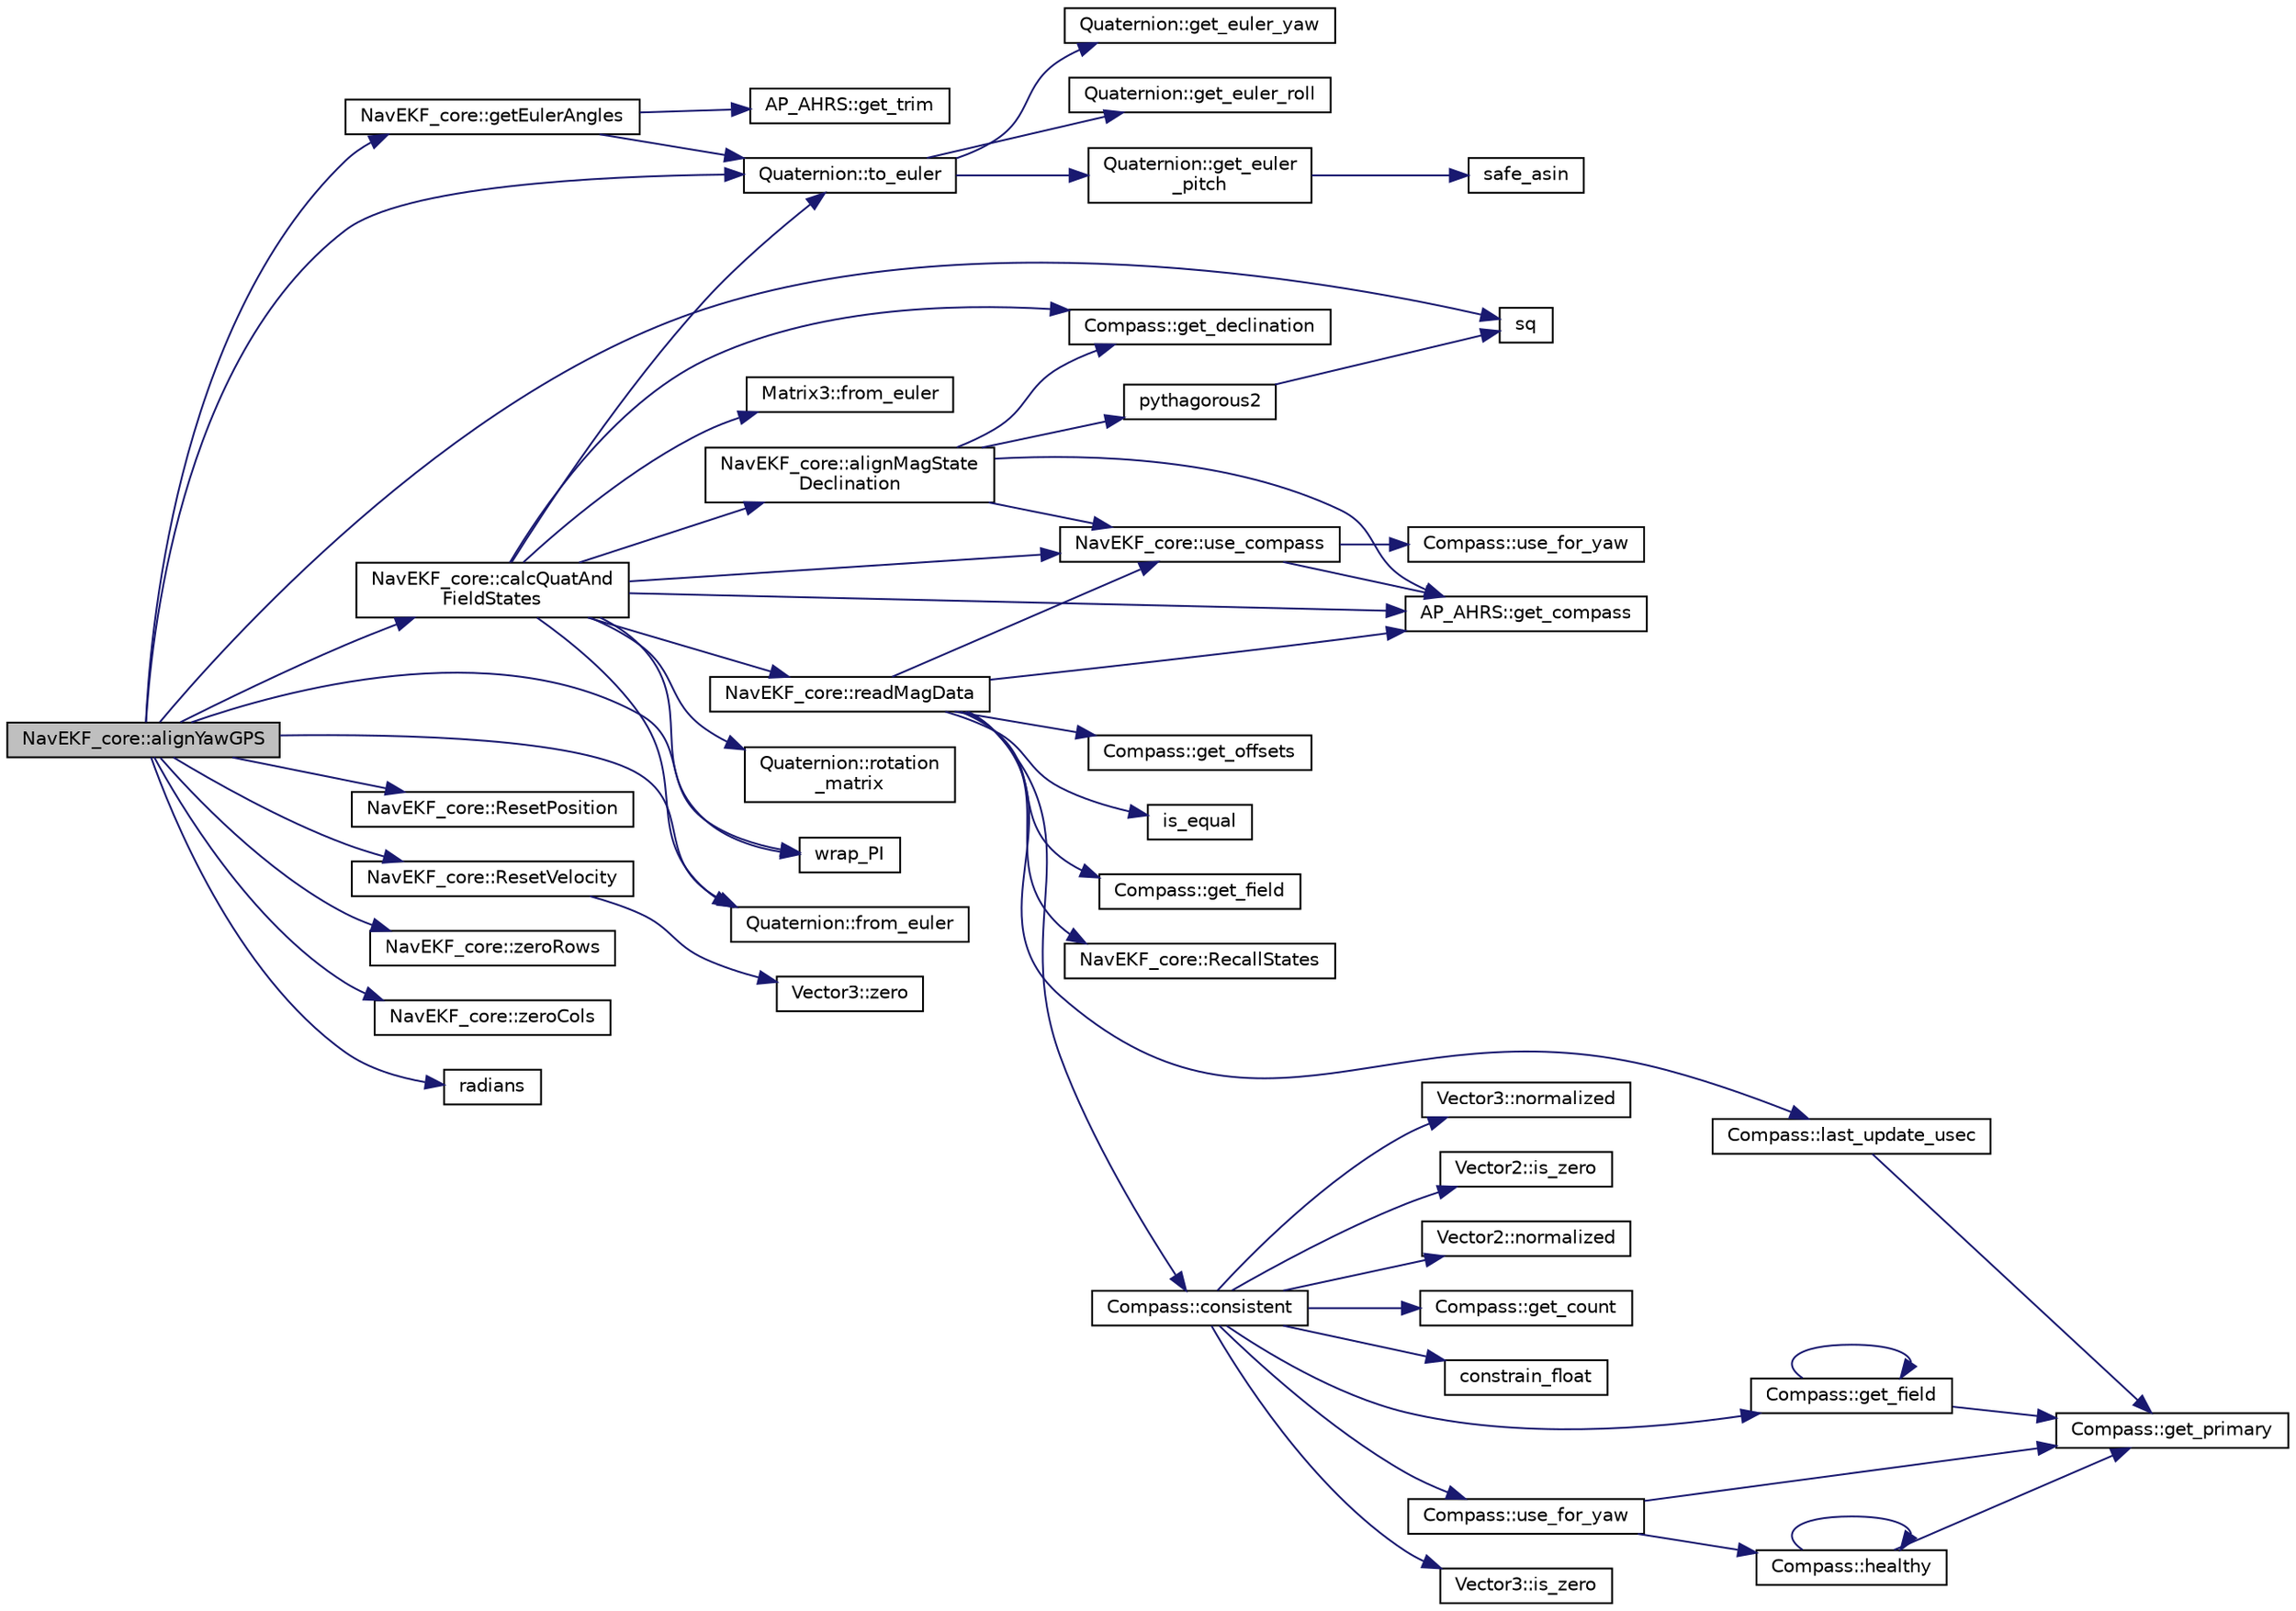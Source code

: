 digraph "NavEKF_core::alignYawGPS"
{
 // INTERACTIVE_SVG=YES
  edge [fontname="Helvetica",fontsize="10",labelfontname="Helvetica",labelfontsize="10"];
  node [fontname="Helvetica",fontsize="10",shape=record];
  rankdir="LR";
  Node1 [label="NavEKF_core::alignYawGPS",height=0.2,width=0.4,color="black", fillcolor="grey75", style="filled", fontcolor="black"];
  Node1 -> Node2 [color="midnightblue",fontsize="10",style="solid",fontname="Helvetica"];
  Node2 [label="sq",height=0.2,width=0.4,color="black", fillcolor="white", style="filled",URL="$AP__Math_8h.html#a00f57739f8671cb41eae08a51b7cbf7c"];
  Node1 -> Node3 [color="midnightblue",fontsize="10",style="solid",fontname="Helvetica"];
  Node3 [label="Quaternion::to_euler",height=0.2,width=0.4,color="black", fillcolor="white", style="filled",URL="$classQuaternion.html#ab3049efa36b211699ca03ea53970f0fd"];
  Node3 -> Node4 [color="midnightblue",fontsize="10",style="solid",fontname="Helvetica"];
  Node4 [label="Quaternion::get_euler_roll",height=0.2,width=0.4,color="black", fillcolor="white", style="filled",URL="$classQuaternion.html#a9ae6c42349ddc744022a4a1cf7868eb0"];
  Node3 -> Node5 [color="midnightblue",fontsize="10",style="solid",fontname="Helvetica"];
  Node5 [label="Quaternion::get_euler\l_pitch",height=0.2,width=0.4,color="black", fillcolor="white", style="filled",URL="$classQuaternion.html#a0bfe50c332309932cd833b83f6524e5f"];
  Node5 -> Node6 [color="midnightblue",fontsize="10",style="solid",fontname="Helvetica"];
  Node6 [label="safe_asin",height=0.2,width=0.4,color="black", fillcolor="white", style="filled",URL="$AP__Math_8cpp.html#a2706fd969ad73bc8ef977d964c04f4a3"];
  Node3 -> Node7 [color="midnightblue",fontsize="10",style="solid",fontname="Helvetica"];
  Node7 [label="Quaternion::get_euler_yaw",height=0.2,width=0.4,color="black", fillcolor="white", style="filled",URL="$classQuaternion.html#a35c2a1030832728574363ed8655da625"];
  Node1 -> Node8 [color="midnightblue",fontsize="10",style="solid",fontname="Helvetica"];
  Node8 [label="wrap_PI",height=0.2,width=0.4,color="black", fillcolor="white", style="filled",URL="$AP__Math_8h.html#ada62278a4b460237f914e1c6a5355e55"];
  Node1 -> Node9 [color="midnightblue",fontsize="10",style="solid",fontname="Helvetica"];
  Node9 [label="Quaternion::from_euler",height=0.2,width=0.4,color="black", fillcolor="white", style="filled",URL="$classQuaternion.html#aff2d2d3d1c5937523df8357deae4eeab"];
  Node1 -> Node10 [color="midnightblue",fontsize="10",style="solid",fontname="Helvetica"];
  Node10 [label="NavEKF_core::ResetPosition",height=0.2,width=0.4,color="black", fillcolor="white", style="filled",URL="$classNavEKF__core.html#a08369c764bf07935810d04feec734e93"];
  Node1 -> Node11 [color="midnightblue",fontsize="10",style="solid",fontname="Helvetica"];
  Node11 [label="NavEKF_core::ResetVelocity",height=0.2,width=0.4,color="black", fillcolor="white", style="filled",URL="$classNavEKF__core.html#abfa7621f16e26b135bdf09752e572971"];
  Node11 -> Node12 [color="midnightblue",fontsize="10",style="solid",fontname="Helvetica"];
  Node12 [label="Vector3::zero",height=0.2,width=0.4,color="black", fillcolor="white", style="filled",URL="$classVector3.html#adf1769d5ee5df2f8585df2f540fa5efe"];
  Node1 -> Node13 [color="midnightblue",fontsize="10",style="solid",fontname="Helvetica"];
  Node13 [label="NavEKF_core::zeroRows",height=0.2,width=0.4,color="black", fillcolor="white", style="filled",URL="$classNavEKF__core.html#a35410997a24f5f387a2c16f93c081fc4"];
  Node1 -> Node14 [color="midnightblue",fontsize="10",style="solid",fontname="Helvetica"];
  Node14 [label="NavEKF_core::zeroCols",height=0.2,width=0.4,color="black", fillcolor="white", style="filled",URL="$classNavEKF__core.html#a43f5c7aed6e8ba7056ad47827b720741"];
  Node1 -> Node15 [color="midnightblue",fontsize="10",style="solid",fontname="Helvetica"];
  Node15 [label="radians",height=0.2,width=0.4,color="black", fillcolor="white", style="filled",URL="$AP__Math_8h.html#a75b14352ec1c95a8276af9a0813cfdc3"];
  Node1 -> Node16 [color="midnightblue",fontsize="10",style="solid",fontname="Helvetica"];
  Node16 [label="NavEKF_core::getEulerAngles",height=0.2,width=0.4,color="black", fillcolor="white", style="filled",URL="$classNavEKF__core.html#a372e63e5d556d65530417480914da9a2"];
  Node16 -> Node3 [color="midnightblue",fontsize="10",style="solid",fontname="Helvetica"];
  Node16 -> Node17 [color="midnightblue",fontsize="10",style="solid",fontname="Helvetica"];
  Node17 [label="AP_AHRS::get_trim",height=0.2,width=0.4,color="black", fillcolor="white", style="filled",URL="$classAP__AHRS.html#a93a3774320e331583fc6c6ac2418be21"];
  Node1 -> Node18 [color="midnightblue",fontsize="10",style="solid",fontname="Helvetica"];
  Node18 [label="NavEKF_core::calcQuatAnd\lFieldStates",height=0.2,width=0.4,color="black", fillcolor="white", style="filled",URL="$classNavEKF__core.html#a35eda8605e93abe2e9d469c60fe29fa4"];
  Node18 -> Node19 [color="midnightblue",fontsize="10",style="solid",fontname="Helvetica"];
  Node19 [label="NavEKF_core::use_compass",height=0.2,width=0.4,color="black", fillcolor="white", style="filled",URL="$classNavEKF__core.html#ae658a4b394c1b3e5b3aa6b30c84b8db1"];
  Node19 -> Node20 [color="midnightblue",fontsize="10",style="solid",fontname="Helvetica"];
  Node20 [label="AP_AHRS::get_compass",height=0.2,width=0.4,color="black", fillcolor="white", style="filled",URL="$classAP__AHRS.html#adf808841de62499bc8c388fc798d47f1"];
  Node19 -> Node21 [color="midnightblue",fontsize="10",style="solid",fontname="Helvetica"];
  Node21 [label="Compass::use_for_yaw",height=0.2,width=0.4,color="black", fillcolor="white", style="filled",URL="$classCompass.html#a97437729a583cd900e4dd1d6d84a4a0e",tooltip="return true if the compass should be used for yaw calculations "];
  Node18 -> Node22 [color="midnightblue",fontsize="10",style="solid",fontname="Helvetica"];
  Node22 [label="Matrix3::from_euler",height=0.2,width=0.4,color="black", fillcolor="white", style="filled",URL="$classMatrix3.html#a62587bd216436f09f06b9e1330f84bc0",tooltip="-*- tab-width: 4; Mode: C++; c-basic-offset: 4; indent-tabs-mode: nil -*- "];
  Node18 -> Node23 [color="midnightblue",fontsize="10",style="solid",fontname="Helvetica"];
  Node23 [label="NavEKF_core::readMagData",height=0.2,width=0.4,color="black", fillcolor="white", style="filled",URL="$classNavEKF__core.html#a6bca96975c2172ba359a56fa33bcc8ac"];
  Node23 -> Node19 [color="midnightblue",fontsize="10",style="solid",fontname="Helvetica"];
  Node23 -> Node20 [color="midnightblue",fontsize="10",style="solid",fontname="Helvetica"];
  Node23 -> Node24 [color="midnightblue",fontsize="10",style="solid",fontname="Helvetica"];
  Node24 [label="Compass::last_update_usec",height=0.2,width=0.4,color="black", fillcolor="white", style="filled",URL="$classCompass.html#a9600516e0dbde9186d3b14b3457af013"];
  Node24 -> Node25 [color="midnightblue",fontsize="10",style="solid",fontname="Helvetica"];
  Node25 [label="Compass::get_primary",height=0.2,width=0.4,color="black", fillcolor="white", style="filled",URL="$classCompass.html#a0120c84cc915d5a34aafedc1ce3f5186"];
  Node23 -> Node26 [color="midnightblue",fontsize="10",style="solid",fontname="Helvetica"];
  Node26 [label="Compass::get_field",height=0.2,width=0.4,color="black", fillcolor="white", style="filled",URL="$classCompass.html#aa1f44c7920bbd147fa2e58bfedd3c4bb",tooltip="Return the current field as a Vector3f in milligauss. "];
  Node23 -> Node27 [color="midnightblue",fontsize="10",style="solid",fontname="Helvetica"];
  Node27 [label="Compass::consistent",height=0.2,width=0.4,color="black", fillcolor="white", style="filled",URL="$classCompass.html#a59f46d32a935d4faecc4a28d262c4388"];
  Node27 -> Node28 [color="midnightblue",fontsize="10",style="solid",fontname="Helvetica"];
  Node28 [label="Compass::get_field",height=0.2,width=0.4,color="black", fillcolor="white", style="filled",URL="$classCompass.html#a22ce936207eeda5d3fa55237271cef3e"];
  Node28 -> Node28 [color="midnightblue",fontsize="10",style="solid",fontname="Helvetica"];
  Node28 -> Node25 [color="midnightblue",fontsize="10",style="solid",fontname="Helvetica"];
  Node27 -> Node29 [color="midnightblue",fontsize="10",style="solid",fontname="Helvetica"];
  Node29 [label="Vector3::is_zero",height=0.2,width=0.4,color="black", fillcolor="white", style="filled",URL="$classVector3.html#a0a3015b68acc33e5ca34bbe122d7fc66"];
  Node27 -> Node30 [color="midnightblue",fontsize="10",style="solid",fontname="Helvetica"];
  Node30 [label="Vector3::normalized",height=0.2,width=0.4,color="black", fillcolor="white", style="filled",URL="$classVector3.html#a4623c9d95850aec72ba56cb9ceea2cdf"];
  Node27 -> Node31 [color="midnightblue",fontsize="10",style="solid",fontname="Helvetica"];
  Node31 [label="Vector2::is_zero",height=0.2,width=0.4,color="black", fillcolor="white", style="filled",URL="$structVector2.html#a7027a23fe57300a1142fdb9e28d6e3da"];
  Node27 -> Node32 [color="midnightblue",fontsize="10",style="solid",fontname="Helvetica"];
  Node32 [label="Vector2::normalized",height=0.2,width=0.4,color="black", fillcolor="white", style="filled",URL="$structVector2.html#a94313613241845651f3aba43ed9d5434"];
  Node27 -> Node33 [color="midnightblue",fontsize="10",style="solid",fontname="Helvetica"];
  Node33 [label="Compass::get_count",height=0.2,width=0.4,color="black", fillcolor="white", style="filled",URL="$classCompass.html#a7bc9b45433e47cbd2632578388882135"];
  Node27 -> Node34 [color="midnightblue",fontsize="10",style="solid",fontname="Helvetica"];
  Node34 [label="Compass::use_for_yaw",height=0.2,width=0.4,color="black", fillcolor="white", style="filled",URL="$classCompass.html#ac47b570ae40bfba56a659c5ac766a464",tooltip="return true if the compass should be used for yaw calculations "];
  Node34 -> Node25 [color="midnightblue",fontsize="10",style="solid",fontname="Helvetica"];
  Node34 -> Node35 [color="midnightblue",fontsize="10",style="solid",fontname="Helvetica"];
  Node35 [label="Compass::healthy",height=0.2,width=0.4,color="black", fillcolor="white", style="filled",URL="$classCompass.html#a3be4f1bd3056c7c0d97226f58e9f32f0"];
  Node35 -> Node35 [color="midnightblue",fontsize="10",style="solid",fontname="Helvetica"];
  Node35 -> Node25 [color="midnightblue",fontsize="10",style="solid",fontname="Helvetica"];
  Node27 -> Node36 [color="midnightblue",fontsize="10",style="solid",fontname="Helvetica"];
  Node36 [label="constrain_float",height=0.2,width=0.4,color="black", fillcolor="white", style="filled",URL="$AP__Math_8h.html#a27149a7dfbb14319088e8332705c0046"];
  Node23 -> Node37 [color="midnightblue",fontsize="10",style="solid",fontname="Helvetica"];
  Node37 [label="NavEKF_core::RecallStates",height=0.2,width=0.4,color="black", fillcolor="white", style="filled",URL="$classNavEKF__core.html#a1013a96c1014abbc538d78c21bb8a769"];
  Node23 -> Node38 [color="midnightblue",fontsize="10",style="solid",fontname="Helvetica"];
  Node38 [label="Compass::get_offsets",height=0.2,width=0.4,color="black", fillcolor="white", style="filled",URL="$classCompass.html#a6ef45f63ac177793bf38270cef8228cb"];
  Node23 -> Node39 [color="midnightblue",fontsize="10",style="solid",fontname="Helvetica"];
  Node39 [label="is_equal",height=0.2,width=0.4,color="black", fillcolor="white", style="filled",URL="$AP__Math_8h.html#acedd05d9f5ab6f2878991cc684e17c18"];
  Node18 -> Node20 [color="midnightblue",fontsize="10",style="solid",fontname="Helvetica"];
  Node18 -> Node40 [color="midnightblue",fontsize="10",style="solid",fontname="Helvetica"];
  Node40 [label="Compass::get_declination",height=0.2,width=0.4,color="black", fillcolor="white", style="filled",URL="$classCompass.html#a5051de1d15ee203600422235ab93c88c"];
  Node18 -> Node3 [color="midnightblue",fontsize="10",style="solid",fontname="Helvetica"];
  Node18 -> Node8 [color="midnightblue",fontsize="10",style="solid",fontname="Helvetica"];
  Node18 -> Node9 [color="midnightblue",fontsize="10",style="solid",fontname="Helvetica"];
  Node18 -> Node41 [color="midnightblue",fontsize="10",style="solid",fontname="Helvetica"];
  Node41 [label="Quaternion::rotation\l_matrix",height=0.2,width=0.4,color="black", fillcolor="white", style="filled",URL="$classQuaternion.html#afb7132c9c69a984a40be950a17effeaa",tooltip="-*- tab-width: 4; Mode: C++; c-basic-offset: 4; indent-tabs-mode: nil -*- "];
  Node18 -> Node42 [color="midnightblue",fontsize="10",style="solid",fontname="Helvetica"];
  Node42 [label="NavEKF_core::alignMagState\lDeclination",height=0.2,width=0.4,color="black", fillcolor="white", style="filled",URL="$classNavEKF__core.html#ab7b7f9f2294e36eb02395897f845a5e9"];
  Node42 -> Node19 [color="midnightblue",fontsize="10",style="solid",fontname="Helvetica"];
  Node42 -> Node20 [color="midnightblue",fontsize="10",style="solid",fontname="Helvetica"];
  Node42 -> Node40 [color="midnightblue",fontsize="10",style="solid",fontname="Helvetica"];
  Node42 -> Node43 [color="midnightblue",fontsize="10",style="solid",fontname="Helvetica"];
  Node43 [label="pythagorous2",height=0.2,width=0.4,color="black", fillcolor="white", style="filled",URL="$AP__Math_8h.html#a4a065531591469723bec18f9034a91c3"];
  Node43 -> Node2 [color="midnightblue",fontsize="10",style="solid",fontname="Helvetica"];
}

